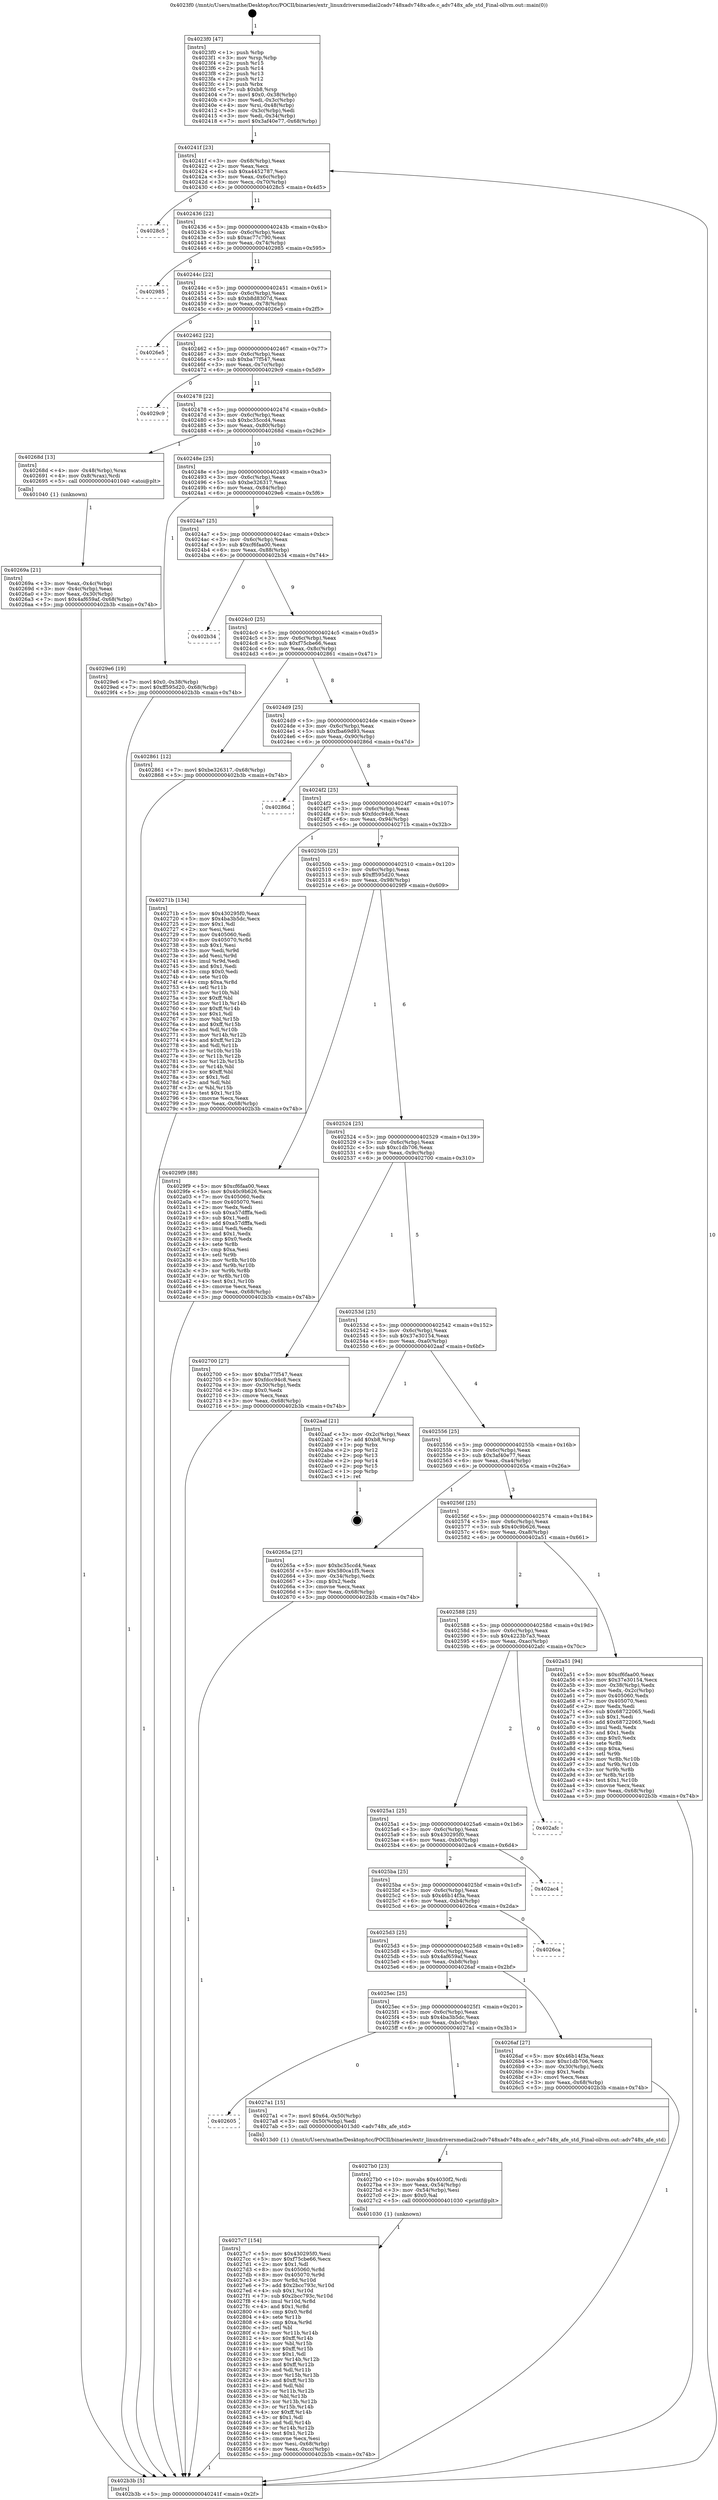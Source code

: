 digraph "0x4023f0" {
  label = "0x4023f0 (/mnt/c/Users/mathe/Desktop/tcc/POCII/binaries/extr_linuxdriversmediai2cadv748xadv748x-afe.c_adv748x_afe_std_Final-ollvm.out::main(0))"
  labelloc = "t"
  node[shape=record]

  Entry [label="",width=0.3,height=0.3,shape=circle,fillcolor=black,style=filled]
  "0x40241f" [label="{
     0x40241f [23]\l
     | [instrs]\l
     &nbsp;&nbsp;0x40241f \<+3\>: mov -0x68(%rbp),%eax\l
     &nbsp;&nbsp;0x402422 \<+2\>: mov %eax,%ecx\l
     &nbsp;&nbsp;0x402424 \<+6\>: sub $0xa4452787,%ecx\l
     &nbsp;&nbsp;0x40242a \<+3\>: mov %eax,-0x6c(%rbp)\l
     &nbsp;&nbsp;0x40242d \<+3\>: mov %ecx,-0x70(%rbp)\l
     &nbsp;&nbsp;0x402430 \<+6\>: je 00000000004028c5 \<main+0x4d5\>\l
  }"]
  "0x4028c5" [label="{
     0x4028c5\l
  }", style=dashed]
  "0x402436" [label="{
     0x402436 [22]\l
     | [instrs]\l
     &nbsp;&nbsp;0x402436 \<+5\>: jmp 000000000040243b \<main+0x4b\>\l
     &nbsp;&nbsp;0x40243b \<+3\>: mov -0x6c(%rbp),%eax\l
     &nbsp;&nbsp;0x40243e \<+5\>: sub $0xac77c790,%eax\l
     &nbsp;&nbsp;0x402443 \<+3\>: mov %eax,-0x74(%rbp)\l
     &nbsp;&nbsp;0x402446 \<+6\>: je 0000000000402985 \<main+0x595\>\l
  }"]
  Exit [label="",width=0.3,height=0.3,shape=circle,fillcolor=black,style=filled,peripheries=2]
  "0x402985" [label="{
     0x402985\l
  }", style=dashed]
  "0x40244c" [label="{
     0x40244c [22]\l
     | [instrs]\l
     &nbsp;&nbsp;0x40244c \<+5\>: jmp 0000000000402451 \<main+0x61\>\l
     &nbsp;&nbsp;0x402451 \<+3\>: mov -0x6c(%rbp),%eax\l
     &nbsp;&nbsp;0x402454 \<+5\>: sub $0xb8d8307d,%eax\l
     &nbsp;&nbsp;0x402459 \<+3\>: mov %eax,-0x78(%rbp)\l
     &nbsp;&nbsp;0x40245c \<+6\>: je 00000000004026e5 \<main+0x2f5\>\l
  }"]
  "0x4027c7" [label="{
     0x4027c7 [154]\l
     | [instrs]\l
     &nbsp;&nbsp;0x4027c7 \<+5\>: mov $0x430295f0,%esi\l
     &nbsp;&nbsp;0x4027cc \<+5\>: mov $0xf75cbe66,%ecx\l
     &nbsp;&nbsp;0x4027d1 \<+2\>: mov $0x1,%dl\l
     &nbsp;&nbsp;0x4027d3 \<+8\>: mov 0x405060,%r8d\l
     &nbsp;&nbsp;0x4027db \<+8\>: mov 0x405070,%r9d\l
     &nbsp;&nbsp;0x4027e3 \<+3\>: mov %r8d,%r10d\l
     &nbsp;&nbsp;0x4027e6 \<+7\>: add $0x2bcc793c,%r10d\l
     &nbsp;&nbsp;0x4027ed \<+4\>: sub $0x1,%r10d\l
     &nbsp;&nbsp;0x4027f1 \<+7\>: sub $0x2bcc793c,%r10d\l
     &nbsp;&nbsp;0x4027f8 \<+4\>: imul %r10d,%r8d\l
     &nbsp;&nbsp;0x4027fc \<+4\>: and $0x1,%r8d\l
     &nbsp;&nbsp;0x402800 \<+4\>: cmp $0x0,%r8d\l
     &nbsp;&nbsp;0x402804 \<+4\>: sete %r11b\l
     &nbsp;&nbsp;0x402808 \<+4\>: cmp $0xa,%r9d\l
     &nbsp;&nbsp;0x40280c \<+3\>: setl %bl\l
     &nbsp;&nbsp;0x40280f \<+3\>: mov %r11b,%r14b\l
     &nbsp;&nbsp;0x402812 \<+4\>: xor $0xff,%r14b\l
     &nbsp;&nbsp;0x402816 \<+3\>: mov %bl,%r15b\l
     &nbsp;&nbsp;0x402819 \<+4\>: xor $0xff,%r15b\l
     &nbsp;&nbsp;0x40281d \<+3\>: xor $0x1,%dl\l
     &nbsp;&nbsp;0x402820 \<+3\>: mov %r14b,%r12b\l
     &nbsp;&nbsp;0x402823 \<+4\>: and $0xff,%r12b\l
     &nbsp;&nbsp;0x402827 \<+3\>: and %dl,%r11b\l
     &nbsp;&nbsp;0x40282a \<+3\>: mov %r15b,%r13b\l
     &nbsp;&nbsp;0x40282d \<+4\>: and $0xff,%r13b\l
     &nbsp;&nbsp;0x402831 \<+2\>: and %dl,%bl\l
     &nbsp;&nbsp;0x402833 \<+3\>: or %r11b,%r12b\l
     &nbsp;&nbsp;0x402836 \<+3\>: or %bl,%r13b\l
     &nbsp;&nbsp;0x402839 \<+3\>: xor %r13b,%r12b\l
     &nbsp;&nbsp;0x40283c \<+3\>: or %r15b,%r14b\l
     &nbsp;&nbsp;0x40283f \<+4\>: xor $0xff,%r14b\l
     &nbsp;&nbsp;0x402843 \<+3\>: or $0x1,%dl\l
     &nbsp;&nbsp;0x402846 \<+3\>: and %dl,%r14b\l
     &nbsp;&nbsp;0x402849 \<+3\>: or %r14b,%r12b\l
     &nbsp;&nbsp;0x40284c \<+4\>: test $0x1,%r12b\l
     &nbsp;&nbsp;0x402850 \<+3\>: cmovne %ecx,%esi\l
     &nbsp;&nbsp;0x402853 \<+3\>: mov %esi,-0x68(%rbp)\l
     &nbsp;&nbsp;0x402856 \<+6\>: mov %eax,-0xcc(%rbp)\l
     &nbsp;&nbsp;0x40285c \<+5\>: jmp 0000000000402b3b \<main+0x74b\>\l
  }"]
  "0x4026e5" [label="{
     0x4026e5\l
  }", style=dashed]
  "0x402462" [label="{
     0x402462 [22]\l
     | [instrs]\l
     &nbsp;&nbsp;0x402462 \<+5\>: jmp 0000000000402467 \<main+0x77\>\l
     &nbsp;&nbsp;0x402467 \<+3\>: mov -0x6c(%rbp),%eax\l
     &nbsp;&nbsp;0x40246a \<+5\>: sub $0xba77f547,%eax\l
     &nbsp;&nbsp;0x40246f \<+3\>: mov %eax,-0x7c(%rbp)\l
     &nbsp;&nbsp;0x402472 \<+6\>: je 00000000004029c9 \<main+0x5d9\>\l
  }"]
  "0x4027b0" [label="{
     0x4027b0 [23]\l
     | [instrs]\l
     &nbsp;&nbsp;0x4027b0 \<+10\>: movabs $0x4030f2,%rdi\l
     &nbsp;&nbsp;0x4027ba \<+3\>: mov %eax,-0x54(%rbp)\l
     &nbsp;&nbsp;0x4027bd \<+3\>: mov -0x54(%rbp),%esi\l
     &nbsp;&nbsp;0x4027c0 \<+2\>: mov $0x0,%al\l
     &nbsp;&nbsp;0x4027c2 \<+5\>: call 0000000000401030 \<printf@plt\>\l
     | [calls]\l
     &nbsp;&nbsp;0x401030 \{1\} (unknown)\l
  }"]
  "0x4029c9" [label="{
     0x4029c9\l
  }", style=dashed]
  "0x402478" [label="{
     0x402478 [22]\l
     | [instrs]\l
     &nbsp;&nbsp;0x402478 \<+5\>: jmp 000000000040247d \<main+0x8d\>\l
     &nbsp;&nbsp;0x40247d \<+3\>: mov -0x6c(%rbp),%eax\l
     &nbsp;&nbsp;0x402480 \<+5\>: sub $0xbc35ccd4,%eax\l
     &nbsp;&nbsp;0x402485 \<+3\>: mov %eax,-0x80(%rbp)\l
     &nbsp;&nbsp;0x402488 \<+6\>: je 000000000040268d \<main+0x29d\>\l
  }"]
  "0x402605" [label="{
     0x402605\l
  }", style=dashed]
  "0x40268d" [label="{
     0x40268d [13]\l
     | [instrs]\l
     &nbsp;&nbsp;0x40268d \<+4\>: mov -0x48(%rbp),%rax\l
     &nbsp;&nbsp;0x402691 \<+4\>: mov 0x8(%rax),%rdi\l
     &nbsp;&nbsp;0x402695 \<+5\>: call 0000000000401040 \<atoi@plt\>\l
     | [calls]\l
     &nbsp;&nbsp;0x401040 \{1\} (unknown)\l
  }"]
  "0x40248e" [label="{
     0x40248e [25]\l
     | [instrs]\l
     &nbsp;&nbsp;0x40248e \<+5\>: jmp 0000000000402493 \<main+0xa3\>\l
     &nbsp;&nbsp;0x402493 \<+3\>: mov -0x6c(%rbp),%eax\l
     &nbsp;&nbsp;0x402496 \<+5\>: sub $0xbe326317,%eax\l
     &nbsp;&nbsp;0x40249b \<+6\>: mov %eax,-0x84(%rbp)\l
     &nbsp;&nbsp;0x4024a1 \<+6\>: je 00000000004029e6 \<main+0x5f6\>\l
  }"]
  "0x4027a1" [label="{
     0x4027a1 [15]\l
     | [instrs]\l
     &nbsp;&nbsp;0x4027a1 \<+7\>: movl $0x64,-0x50(%rbp)\l
     &nbsp;&nbsp;0x4027a8 \<+3\>: mov -0x50(%rbp),%edi\l
     &nbsp;&nbsp;0x4027ab \<+5\>: call 00000000004013d0 \<adv748x_afe_std\>\l
     | [calls]\l
     &nbsp;&nbsp;0x4013d0 \{1\} (/mnt/c/Users/mathe/Desktop/tcc/POCII/binaries/extr_linuxdriversmediai2cadv748xadv748x-afe.c_adv748x_afe_std_Final-ollvm.out::adv748x_afe_std)\l
  }"]
  "0x4029e6" [label="{
     0x4029e6 [19]\l
     | [instrs]\l
     &nbsp;&nbsp;0x4029e6 \<+7\>: movl $0x0,-0x38(%rbp)\l
     &nbsp;&nbsp;0x4029ed \<+7\>: movl $0xff595d20,-0x68(%rbp)\l
     &nbsp;&nbsp;0x4029f4 \<+5\>: jmp 0000000000402b3b \<main+0x74b\>\l
  }"]
  "0x4024a7" [label="{
     0x4024a7 [25]\l
     | [instrs]\l
     &nbsp;&nbsp;0x4024a7 \<+5\>: jmp 00000000004024ac \<main+0xbc\>\l
     &nbsp;&nbsp;0x4024ac \<+3\>: mov -0x6c(%rbp),%eax\l
     &nbsp;&nbsp;0x4024af \<+5\>: sub $0xcf6faa00,%eax\l
     &nbsp;&nbsp;0x4024b4 \<+6\>: mov %eax,-0x88(%rbp)\l
     &nbsp;&nbsp;0x4024ba \<+6\>: je 0000000000402b34 \<main+0x744\>\l
  }"]
  "0x4025ec" [label="{
     0x4025ec [25]\l
     | [instrs]\l
     &nbsp;&nbsp;0x4025ec \<+5\>: jmp 00000000004025f1 \<main+0x201\>\l
     &nbsp;&nbsp;0x4025f1 \<+3\>: mov -0x6c(%rbp),%eax\l
     &nbsp;&nbsp;0x4025f4 \<+5\>: sub $0x4ba3b5dc,%eax\l
     &nbsp;&nbsp;0x4025f9 \<+6\>: mov %eax,-0xbc(%rbp)\l
     &nbsp;&nbsp;0x4025ff \<+6\>: je 00000000004027a1 \<main+0x3b1\>\l
  }"]
  "0x402b34" [label="{
     0x402b34\l
  }", style=dashed]
  "0x4024c0" [label="{
     0x4024c0 [25]\l
     | [instrs]\l
     &nbsp;&nbsp;0x4024c0 \<+5\>: jmp 00000000004024c5 \<main+0xd5\>\l
     &nbsp;&nbsp;0x4024c5 \<+3\>: mov -0x6c(%rbp),%eax\l
     &nbsp;&nbsp;0x4024c8 \<+5\>: sub $0xf75cbe66,%eax\l
     &nbsp;&nbsp;0x4024cd \<+6\>: mov %eax,-0x8c(%rbp)\l
     &nbsp;&nbsp;0x4024d3 \<+6\>: je 0000000000402861 \<main+0x471\>\l
  }"]
  "0x4026af" [label="{
     0x4026af [27]\l
     | [instrs]\l
     &nbsp;&nbsp;0x4026af \<+5\>: mov $0x46b14f3a,%eax\l
     &nbsp;&nbsp;0x4026b4 \<+5\>: mov $0xc1db706,%ecx\l
     &nbsp;&nbsp;0x4026b9 \<+3\>: mov -0x30(%rbp),%edx\l
     &nbsp;&nbsp;0x4026bc \<+3\>: cmp $0x1,%edx\l
     &nbsp;&nbsp;0x4026bf \<+3\>: cmovl %ecx,%eax\l
     &nbsp;&nbsp;0x4026c2 \<+3\>: mov %eax,-0x68(%rbp)\l
     &nbsp;&nbsp;0x4026c5 \<+5\>: jmp 0000000000402b3b \<main+0x74b\>\l
  }"]
  "0x402861" [label="{
     0x402861 [12]\l
     | [instrs]\l
     &nbsp;&nbsp;0x402861 \<+7\>: movl $0xbe326317,-0x68(%rbp)\l
     &nbsp;&nbsp;0x402868 \<+5\>: jmp 0000000000402b3b \<main+0x74b\>\l
  }"]
  "0x4024d9" [label="{
     0x4024d9 [25]\l
     | [instrs]\l
     &nbsp;&nbsp;0x4024d9 \<+5\>: jmp 00000000004024de \<main+0xee\>\l
     &nbsp;&nbsp;0x4024de \<+3\>: mov -0x6c(%rbp),%eax\l
     &nbsp;&nbsp;0x4024e1 \<+5\>: sub $0xfba69d93,%eax\l
     &nbsp;&nbsp;0x4024e6 \<+6\>: mov %eax,-0x90(%rbp)\l
     &nbsp;&nbsp;0x4024ec \<+6\>: je 000000000040286d \<main+0x47d\>\l
  }"]
  "0x4025d3" [label="{
     0x4025d3 [25]\l
     | [instrs]\l
     &nbsp;&nbsp;0x4025d3 \<+5\>: jmp 00000000004025d8 \<main+0x1e8\>\l
     &nbsp;&nbsp;0x4025d8 \<+3\>: mov -0x6c(%rbp),%eax\l
     &nbsp;&nbsp;0x4025db \<+5\>: sub $0x4af659af,%eax\l
     &nbsp;&nbsp;0x4025e0 \<+6\>: mov %eax,-0xb8(%rbp)\l
     &nbsp;&nbsp;0x4025e6 \<+6\>: je 00000000004026af \<main+0x2bf\>\l
  }"]
  "0x40286d" [label="{
     0x40286d\l
  }", style=dashed]
  "0x4024f2" [label="{
     0x4024f2 [25]\l
     | [instrs]\l
     &nbsp;&nbsp;0x4024f2 \<+5\>: jmp 00000000004024f7 \<main+0x107\>\l
     &nbsp;&nbsp;0x4024f7 \<+3\>: mov -0x6c(%rbp),%eax\l
     &nbsp;&nbsp;0x4024fa \<+5\>: sub $0xfdcc94c8,%eax\l
     &nbsp;&nbsp;0x4024ff \<+6\>: mov %eax,-0x94(%rbp)\l
     &nbsp;&nbsp;0x402505 \<+6\>: je 000000000040271b \<main+0x32b\>\l
  }"]
  "0x4026ca" [label="{
     0x4026ca\l
  }", style=dashed]
  "0x40271b" [label="{
     0x40271b [134]\l
     | [instrs]\l
     &nbsp;&nbsp;0x40271b \<+5\>: mov $0x430295f0,%eax\l
     &nbsp;&nbsp;0x402720 \<+5\>: mov $0x4ba3b5dc,%ecx\l
     &nbsp;&nbsp;0x402725 \<+2\>: mov $0x1,%dl\l
     &nbsp;&nbsp;0x402727 \<+2\>: xor %esi,%esi\l
     &nbsp;&nbsp;0x402729 \<+7\>: mov 0x405060,%edi\l
     &nbsp;&nbsp;0x402730 \<+8\>: mov 0x405070,%r8d\l
     &nbsp;&nbsp;0x402738 \<+3\>: sub $0x1,%esi\l
     &nbsp;&nbsp;0x40273b \<+3\>: mov %edi,%r9d\l
     &nbsp;&nbsp;0x40273e \<+3\>: add %esi,%r9d\l
     &nbsp;&nbsp;0x402741 \<+4\>: imul %r9d,%edi\l
     &nbsp;&nbsp;0x402745 \<+3\>: and $0x1,%edi\l
     &nbsp;&nbsp;0x402748 \<+3\>: cmp $0x0,%edi\l
     &nbsp;&nbsp;0x40274b \<+4\>: sete %r10b\l
     &nbsp;&nbsp;0x40274f \<+4\>: cmp $0xa,%r8d\l
     &nbsp;&nbsp;0x402753 \<+4\>: setl %r11b\l
     &nbsp;&nbsp;0x402757 \<+3\>: mov %r10b,%bl\l
     &nbsp;&nbsp;0x40275a \<+3\>: xor $0xff,%bl\l
     &nbsp;&nbsp;0x40275d \<+3\>: mov %r11b,%r14b\l
     &nbsp;&nbsp;0x402760 \<+4\>: xor $0xff,%r14b\l
     &nbsp;&nbsp;0x402764 \<+3\>: xor $0x1,%dl\l
     &nbsp;&nbsp;0x402767 \<+3\>: mov %bl,%r15b\l
     &nbsp;&nbsp;0x40276a \<+4\>: and $0xff,%r15b\l
     &nbsp;&nbsp;0x40276e \<+3\>: and %dl,%r10b\l
     &nbsp;&nbsp;0x402771 \<+3\>: mov %r14b,%r12b\l
     &nbsp;&nbsp;0x402774 \<+4\>: and $0xff,%r12b\l
     &nbsp;&nbsp;0x402778 \<+3\>: and %dl,%r11b\l
     &nbsp;&nbsp;0x40277b \<+3\>: or %r10b,%r15b\l
     &nbsp;&nbsp;0x40277e \<+3\>: or %r11b,%r12b\l
     &nbsp;&nbsp;0x402781 \<+3\>: xor %r12b,%r15b\l
     &nbsp;&nbsp;0x402784 \<+3\>: or %r14b,%bl\l
     &nbsp;&nbsp;0x402787 \<+3\>: xor $0xff,%bl\l
     &nbsp;&nbsp;0x40278a \<+3\>: or $0x1,%dl\l
     &nbsp;&nbsp;0x40278d \<+2\>: and %dl,%bl\l
     &nbsp;&nbsp;0x40278f \<+3\>: or %bl,%r15b\l
     &nbsp;&nbsp;0x402792 \<+4\>: test $0x1,%r15b\l
     &nbsp;&nbsp;0x402796 \<+3\>: cmovne %ecx,%eax\l
     &nbsp;&nbsp;0x402799 \<+3\>: mov %eax,-0x68(%rbp)\l
     &nbsp;&nbsp;0x40279c \<+5\>: jmp 0000000000402b3b \<main+0x74b\>\l
  }"]
  "0x40250b" [label="{
     0x40250b [25]\l
     | [instrs]\l
     &nbsp;&nbsp;0x40250b \<+5\>: jmp 0000000000402510 \<main+0x120\>\l
     &nbsp;&nbsp;0x402510 \<+3\>: mov -0x6c(%rbp),%eax\l
     &nbsp;&nbsp;0x402513 \<+5\>: sub $0xff595d20,%eax\l
     &nbsp;&nbsp;0x402518 \<+6\>: mov %eax,-0x98(%rbp)\l
     &nbsp;&nbsp;0x40251e \<+6\>: je 00000000004029f9 \<main+0x609\>\l
  }"]
  "0x4025ba" [label="{
     0x4025ba [25]\l
     | [instrs]\l
     &nbsp;&nbsp;0x4025ba \<+5\>: jmp 00000000004025bf \<main+0x1cf\>\l
     &nbsp;&nbsp;0x4025bf \<+3\>: mov -0x6c(%rbp),%eax\l
     &nbsp;&nbsp;0x4025c2 \<+5\>: sub $0x46b14f3a,%eax\l
     &nbsp;&nbsp;0x4025c7 \<+6\>: mov %eax,-0xb4(%rbp)\l
     &nbsp;&nbsp;0x4025cd \<+6\>: je 00000000004026ca \<main+0x2da\>\l
  }"]
  "0x4029f9" [label="{
     0x4029f9 [88]\l
     | [instrs]\l
     &nbsp;&nbsp;0x4029f9 \<+5\>: mov $0xcf6faa00,%eax\l
     &nbsp;&nbsp;0x4029fe \<+5\>: mov $0x40c9b626,%ecx\l
     &nbsp;&nbsp;0x402a03 \<+7\>: mov 0x405060,%edx\l
     &nbsp;&nbsp;0x402a0a \<+7\>: mov 0x405070,%esi\l
     &nbsp;&nbsp;0x402a11 \<+2\>: mov %edx,%edi\l
     &nbsp;&nbsp;0x402a13 \<+6\>: sub $0xa57dfffa,%edi\l
     &nbsp;&nbsp;0x402a19 \<+3\>: sub $0x1,%edi\l
     &nbsp;&nbsp;0x402a1c \<+6\>: add $0xa57dfffa,%edi\l
     &nbsp;&nbsp;0x402a22 \<+3\>: imul %edi,%edx\l
     &nbsp;&nbsp;0x402a25 \<+3\>: and $0x1,%edx\l
     &nbsp;&nbsp;0x402a28 \<+3\>: cmp $0x0,%edx\l
     &nbsp;&nbsp;0x402a2b \<+4\>: sete %r8b\l
     &nbsp;&nbsp;0x402a2f \<+3\>: cmp $0xa,%esi\l
     &nbsp;&nbsp;0x402a32 \<+4\>: setl %r9b\l
     &nbsp;&nbsp;0x402a36 \<+3\>: mov %r8b,%r10b\l
     &nbsp;&nbsp;0x402a39 \<+3\>: and %r9b,%r10b\l
     &nbsp;&nbsp;0x402a3c \<+3\>: xor %r9b,%r8b\l
     &nbsp;&nbsp;0x402a3f \<+3\>: or %r8b,%r10b\l
     &nbsp;&nbsp;0x402a42 \<+4\>: test $0x1,%r10b\l
     &nbsp;&nbsp;0x402a46 \<+3\>: cmovne %ecx,%eax\l
     &nbsp;&nbsp;0x402a49 \<+3\>: mov %eax,-0x68(%rbp)\l
     &nbsp;&nbsp;0x402a4c \<+5\>: jmp 0000000000402b3b \<main+0x74b\>\l
  }"]
  "0x402524" [label="{
     0x402524 [25]\l
     | [instrs]\l
     &nbsp;&nbsp;0x402524 \<+5\>: jmp 0000000000402529 \<main+0x139\>\l
     &nbsp;&nbsp;0x402529 \<+3\>: mov -0x6c(%rbp),%eax\l
     &nbsp;&nbsp;0x40252c \<+5\>: sub $0xc1db706,%eax\l
     &nbsp;&nbsp;0x402531 \<+6\>: mov %eax,-0x9c(%rbp)\l
     &nbsp;&nbsp;0x402537 \<+6\>: je 0000000000402700 \<main+0x310\>\l
  }"]
  "0x402ac4" [label="{
     0x402ac4\l
  }", style=dashed]
  "0x402700" [label="{
     0x402700 [27]\l
     | [instrs]\l
     &nbsp;&nbsp;0x402700 \<+5\>: mov $0xba77f547,%eax\l
     &nbsp;&nbsp;0x402705 \<+5\>: mov $0xfdcc94c8,%ecx\l
     &nbsp;&nbsp;0x40270a \<+3\>: mov -0x30(%rbp),%edx\l
     &nbsp;&nbsp;0x40270d \<+3\>: cmp $0x0,%edx\l
     &nbsp;&nbsp;0x402710 \<+3\>: cmove %ecx,%eax\l
     &nbsp;&nbsp;0x402713 \<+3\>: mov %eax,-0x68(%rbp)\l
     &nbsp;&nbsp;0x402716 \<+5\>: jmp 0000000000402b3b \<main+0x74b\>\l
  }"]
  "0x40253d" [label="{
     0x40253d [25]\l
     | [instrs]\l
     &nbsp;&nbsp;0x40253d \<+5\>: jmp 0000000000402542 \<main+0x152\>\l
     &nbsp;&nbsp;0x402542 \<+3\>: mov -0x6c(%rbp),%eax\l
     &nbsp;&nbsp;0x402545 \<+5\>: sub $0x37e30154,%eax\l
     &nbsp;&nbsp;0x40254a \<+6\>: mov %eax,-0xa0(%rbp)\l
     &nbsp;&nbsp;0x402550 \<+6\>: je 0000000000402aaf \<main+0x6bf\>\l
  }"]
  "0x4025a1" [label="{
     0x4025a1 [25]\l
     | [instrs]\l
     &nbsp;&nbsp;0x4025a1 \<+5\>: jmp 00000000004025a6 \<main+0x1b6\>\l
     &nbsp;&nbsp;0x4025a6 \<+3\>: mov -0x6c(%rbp),%eax\l
     &nbsp;&nbsp;0x4025a9 \<+5\>: sub $0x430295f0,%eax\l
     &nbsp;&nbsp;0x4025ae \<+6\>: mov %eax,-0xb0(%rbp)\l
     &nbsp;&nbsp;0x4025b4 \<+6\>: je 0000000000402ac4 \<main+0x6d4\>\l
  }"]
  "0x402aaf" [label="{
     0x402aaf [21]\l
     | [instrs]\l
     &nbsp;&nbsp;0x402aaf \<+3\>: mov -0x2c(%rbp),%eax\l
     &nbsp;&nbsp;0x402ab2 \<+7\>: add $0xb8,%rsp\l
     &nbsp;&nbsp;0x402ab9 \<+1\>: pop %rbx\l
     &nbsp;&nbsp;0x402aba \<+2\>: pop %r12\l
     &nbsp;&nbsp;0x402abc \<+2\>: pop %r13\l
     &nbsp;&nbsp;0x402abe \<+2\>: pop %r14\l
     &nbsp;&nbsp;0x402ac0 \<+2\>: pop %r15\l
     &nbsp;&nbsp;0x402ac2 \<+1\>: pop %rbp\l
     &nbsp;&nbsp;0x402ac3 \<+1\>: ret\l
  }"]
  "0x402556" [label="{
     0x402556 [25]\l
     | [instrs]\l
     &nbsp;&nbsp;0x402556 \<+5\>: jmp 000000000040255b \<main+0x16b\>\l
     &nbsp;&nbsp;0x40255b \<+3\>: mov -0x6c(%rbp),%eax\l
     &nbsp;&nbsp;0x40255e \<+5\>: sub $0x3af40e77,%eax\l
     &nbsp;&nbsp;0x402563 \<+6\>: mov %eax,-0xa4(%rbp)\l
     &nbsp;&nbsp;0x402569 \<+6\>: je 000000000040265a \<main+0x26a\>\l
  }"]
  "0x402afc" [label="{
     0x402afc\l
  }", style=dashed]
  "0x40265a" [label="{
     0x40265a [27]\l
     | [instrs]\l
     &nbsp;&nbsp;0x40265a \<+5\>: mov $0xbc35ccd4,%eax\l
     &nbsp;&nbsp;0x40265f \<+5\>: mov $0x580ca1f5,%ecx\l
     &nbsp;&nbsp;0x402664 \<+3\>: mov -0x34(%rbp),%edx\l
     &nbsp;&nbsp;0x402667 \<+3\>: cmp $0x2,%edx\l
     &nbsp;&nbsp;0x40266a \<+3\>: cmovne %ecx,%eax\l
     &nbsp;&nbsp;0x40266d \<+3\>: mov %eax,-0x68(%rbp)\l
     &nbsp;&nbsp;0x402670 \<+5\>: jmp 0000000000402b3b \<main+0x74b\>\l
  }"]
  "0x40256f" [label="{
     0x40256f [25]\l
     | [instrs]\l
     &nbsp;&nbsp;0x40256f \<+5\>: jmp 0000000000402574 \<main+0x184\>\l
     &nbsp;&nbsp;0x402574 \<+3\>: mov -0x6c(%rbp),%eax\l
     &nbsp;&nbsp;0x402577 \<+5\>: sub $0x40c9b626,%eax\l
     &nbsp;&nbsp;0x40257c \<+6\>: mov %eax,-0xa8(%rbp)\l
     &nbsp;&nbsp;0x402582 \<+6\>: je 0000000000402a51 \<main+0x661\>\l
  }"]
  "0x402b3b" [label="{
     0x402b3b [5]\l
     | [instrs]\l
     &nbsp;&nbsp;0x402b3b \<+5\>: jmp 000000000040241f \<main+0x2f\>\l
  }"]
  "0x4023f0" [label="{
     0x4023f0 [47]\l
     | [instrs]\l
     &nbsp;&nbsp;0x4023f0 \<+1\>: push %rbp\l
     &nbsp;&nbsp;0x4023f1 \<+3\>: mov %rsp,%rbp\l
     &nbsp;&nbsp;0x4023f4 \<+2\>: push %r15\l
     &nbsp;&nbsp;0x4023f6 \<+2\>: push %r14\l
     &nbsp;&nbsp;0x4023f8 \<+2\>: push %r13\l
     &nbsp;&nbsp;0x4023fa \<+2\>: push %r12\l
     &nbsp;&nbsp;0x4023fc \<+1\>: push %rbx\l
     &nbsp;&nbsp;0x4023fd \<+7\>: sub $0xb8,%rsp\l
     &nbsp;&nbsp;0x402404 \<+7\>: movl $0x0,-0x38(%rbp)\l
     &nbsp;&nbsp;0x40240b \<+3\>: mov %edi,-0x3c(%rbp)\l
     &nbsp;&nbsp;0x40240e \<+4\>: mov %rsi,-0x48(%rbp)\l
     &nbsp;&nbsp;0x402412 \<+3\>: mov -0x3c(%rbp),%edi\l
     &nbsp;&nbsp;0x402415 \<+3\>: mov %edi,-0x34(%rbp)\l
     &nbsp;&nbsp;0x402418 \<+7\>: movl $0x3af40e77,-0x68(%rbp)\l
  }"]
  "0x40269a" [label="{
     0x40269a [21]\l
     | [instrs]\l
     &nbsp;&nbsp;0x40269a \<+3\>: mov %eax,-0x4c(%rbp)\l
     &nbsp;&nbsp;0x40269d \<+3\>: mov -0x4c(%rbp),%eax\l
     &nbsp;&nbsp;0x4026a0 \<+3\>: mov %eax,-0x30(%rbp)\l
     &nbsp;&nbsp;0x4026a3 \<+7\>: movl $0x4af659af,-0x68(%rbp)\l
     &nbsp;&nbsp;0x4026aa \<+5\>: jmp 0000000000402b3b \<main+0x74b\>\l
  }"]
  "0x402588" [label="{
     0x402588 [25]\l
     | [instrs]\l
     &nbsp;&nbsp;0x402588 \<+5\>: jmp 000000000040258d \<main+0x19d\>\l
     &nbsp;&nbsp;0x40258d \<+3\>: mov -0x6c(%rbp),%eax\l
     &nbsp;&nbsp;0x402590 \<+5\>: sub $0x4223b7a3,%eax\l
     &nbsp;&nbsp;0x402595 \<+6\>: mov %eax,-0xac(%rbp)\l
     &nbsp;&nbsp;0x40259b \<+6\>: je 0000000000402afc \<main+0x70c\>\l
  }"]
  "0x402a51" [label="{
     0x402a51 [94]\l
     | [instrs]\l
     &nbsp;&nbsp;0x402a51 \<+5\>: mov $0xcf6faa00,%eax\l
     &nbsp;&nbsp;0x402a56 \<+5\>: mov $0x37e30154,%ecx\l
     &nbsp;&nbsp;0x402a5b \<+3\>: mov -0x38(%rbp),%edx\l
     &nbsp;&nbsp;0x402a5e \<+3\>: mov %edx,-0x2c(%rbp)\l
     &nbsp;&nbsp;0x402a61 \<+7\>: mov 0x405060,%edx\l
     &nbsp;&nbsp;0x402a68 \<+7\>: mov 0x405070,%esi\l
     &nbsp;&nbsp;0x402a6f \<+2\>: mov %edx,%edi\l
     &nbsp;&nbsp;0x402a71 \<+6\>: sub $0x68722065,%edi\l
     &nbsp;&nbsp;0x402a77 \<+3\>: sub $0x1,%edi\l
     &nbsp;&nbsp;0x402a7a \<+6\>: add $0x68722065,%edi\l
     &nbsp;&nbsp;0x402a80 \<+3\>: imul %edi,%edx\l
     &nbsp;&nbsp;0x402a83 \<+3\>: and $0x1,%edx\l
     &nbsp;&nbsp;0x402a86 \<+3\>: cmp $0x0,%edx\l
     &nbsp;&nbsp;0x402a89 \<+4\>: sete %r8b\l
     &nbsp;&nbsp;0x402a8d \<+3\>: cmp $0xa,%esi\l
     &nbsp;&nbsp;0x402a90 \<+4\>: setl %r9b\l
     &nbsp;&nbsp;0x402a94 \<+3\>: mov %r8b,%r10b\l
     &nbsp;&nbsp;0x402a97 \<+3\>: and %r9b,%r10b\l
     &nbsp;&nbsp;0x402a9a \<+3\>: xor %r9b,%r8b\l
     &nbsp;&nbsp;0x402a9d \<+3\>: or %r8b,%r10b\l
     &nbsp;&nbsp;0x402aa0 \<+4\>: test $0x1,%r10b\l
     &nbsp;&nbsp;0x402aa4 \<+3\>: cmovne %ecx,%eax\l
     &nbsp;&nbsp;0x402aa7 \<+3\>: mov %eax,-0x68(%rbp)\l
     &nbsp;&nbsp;0x402aaa \<+5\>: jmp 0000000000402b3b \<main+0x74b\>\l
  }"]
  Entry -> "0x4023f0" [label=" 1"]
  "0x40241f" -> "0x4028c5" [label=" 0"]
  "0x40241f" -> "0x402436" [label=" 11"]
  "0x402aaf" -> Exit [label=" 1"]
  "0x402436" -> "0x402985" [label=" 0"]
  "0x402436" -> "0x40244c" [label=" 11"]
  "0x402a51" -> "0x402b3b" [label=" 1"]
  "0x40244c" -> "0x4026e5" [label=" 0"]
  "0x40244c" -> "0x402462" [label=" 11"]
  "0x4029f9" -> "0x402b3b" [label=" 1"]
  "0x402462" -> "0x4029c9" [label=" 0"]
  "0x402462" -> "0x402478" [label=" 11"]
  "0x4029e6" -> "0x402b3b" [label=" 1"]
  "0x402478" -> "0x40268d" [label=" 1"]
  "0x402478" -> "0x40248e" [label=" 10"]
  "0x402861" -> "0x402b3b" [label=" 1"]
  "0x40248e" -> "0x4029e6" [label=" 1"]
  "0x40248e" -> "0x4024a7" [label=" 9"]
  "0x4027c7" -> "0x402b3b" [label=" 1"]
  "0x4024a7" -> "0x402b34" [label=" 0"]
  "0x4024a7" -> "0x4024c0" [label=" 9"]
  "0x4027a1" -> "0x4027b0" [label=" 1"]
  "0x4024c0" -> "0x402861" [label=" 1"]
  "0x4024c0" -> "0x4024d9" [label=" 8"]
  "0x4025ec" -> "0x402605" [label=" 0"]
  "0x4024d9" -> "0x40286d" [label=" 0"]
  "0x4024d9" -> "0x4024f2" [label=" 8"]
  "0x4027b0" -> "0x4027c7" [label=" 1"]
  "0x4024f2" -> "0x40271b" [label=" 1"]
  "0x4024f2" -> "0x40250b" [label=" 7"]
  "0x40271b" -> "0x402b3b" [label=" 1"]
  "0x40250b" -> "0x4029f9" [label=" 1"]
  "0x40250b" -> "0x402524" [label=" 6"]
  "0x4026af" -> "0x402b3b" [label=" 1"]
  "0x402524" -> "0x402700" [label=" 1"]
  "0x402524" -> "0x40253d" [label=" 5"]
  "0x4025d3" -> "0x4025ec" [label=" 1"]
  "0x40253d" -> "0x402aaf" [label=" 1"]
  "0x40253d" -> "0x402556" [label=" 4"]
  "0x4025ec" -> "0x4027a1" [label=" 1"]
  "0x402556" -> "0x40265a" [label=" 1"]
  "0x402556" -> "0x40256f" [label=" 3"]
  "0x40265a" -> "0x402b3b" [label=" 1"]
  "0x4023f0" -> "0x40241f" [label=" 1"]
  "0x402b3b" -> "0x40241f" [label=" 10"]
  "0x40268d" -> "0x40269a" [label=" 1"]
  "0x40269a" -> "0x402b3b" [label=" 1"]
  "0x4025ba" -> "0x4025d3" [label=" 2"]
  "0x40256f" -> "0x402a51" [label=" 1"]
  "0x40256f" -> "0x402588" [label=" 2"]
  "0x4025ba" -> "0x4026ca" [label=" 0"]
  "0x402588" -> "0x402afc" [label=" 0"]
  "0x402588" -> "0x4025a1" [label=" 2"]
  "0x4025d3" -> "0x4026af" [label=" 1"]
  "0x4025a1" -> "0x402ac4" [label=" 0"]
  "0x4025a1" -> "0x4025ba" [label=" 2"]
  "0x402700" -> "0x402b3b" [label=" 1"]
}
